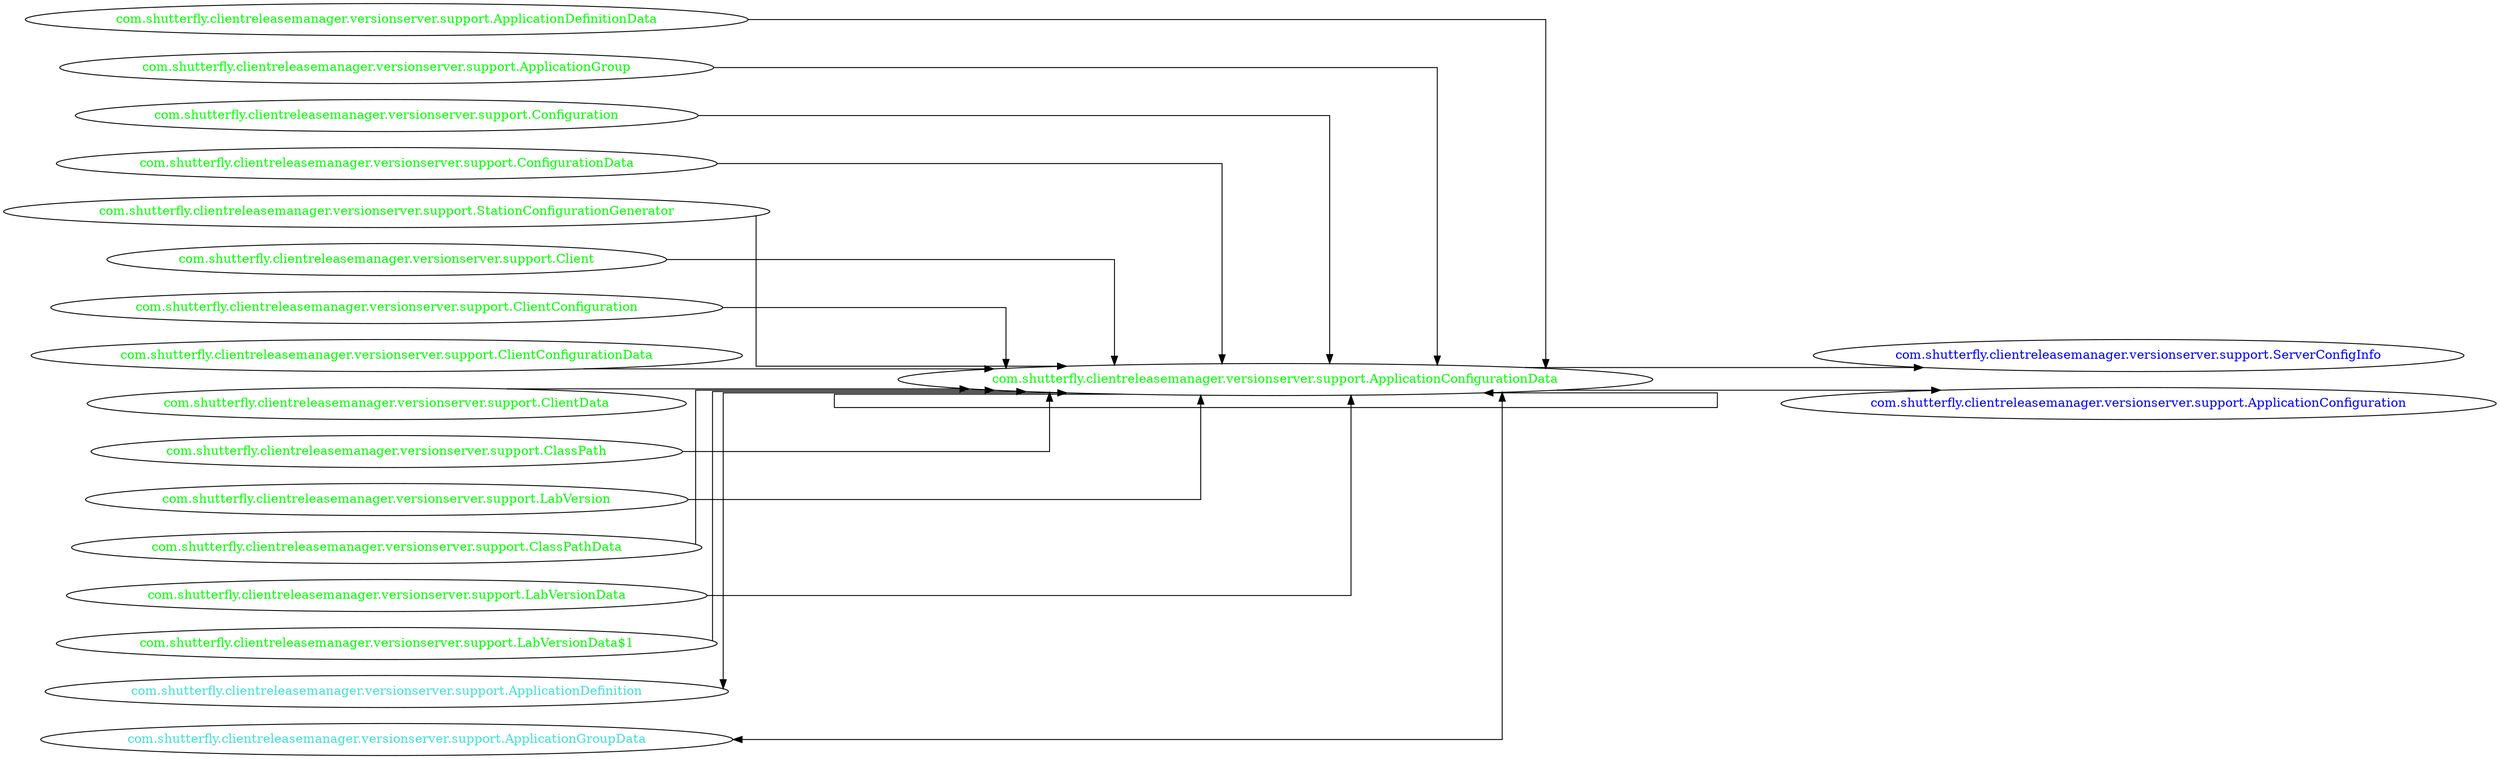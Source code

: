 digraph dependencyGraph {
 concentrate=true;
 ranksep="2.0";
 rankdir="LR"; 
 splines="ortho";
"com.shutterfly.clientreleasemanager.versionserver.support.ApplicationConfigurationData" [fontcolor="red"];
"com.shutterfly.clientreleasemanager.versionserver.support.ServerConfigInfo" [ fontcolor="blue" ];
"com.shutterfly.clientreleasemanager.versionserver.support.ApplicationConfigurationData"->"com.shutterfly.clientreleasemanager.versionserver.support.ServerConfigInfo";
"com.shutterfly.clientreleasemanager.versionserver.support.ApplicationConfiguration" [ fontcolor="blue" ];
"com.shutterfly.clientreleasemanager.versionserver.support.ApplicationConfigurationData"->"com.shutterfly.clientreleasemanager.versionserver.support.ApplicationConfiguration";
"com.shutterfly.clientreleasemanager.versionserver.support.ApplicationDefinitionData" [ fontcolor="green" ];
"com.shutterfly.clientreleasemanager.versionserver.support.ApplicationDefinitionData"->"com.shutterfly.clientreleasemanager.versionserver.support.ApplicationConfigurationData";
"com.shutterfly.clientreleasemanager.versionserver.support.ApplicationGroup" [ fontcolor="green" ];
"com.shutterfly.clientreleasemanager.versionserver.support.ApplicationGroup"->"com.shutterfly.clientreleasemanager.versionserver.support.ApplicationConfigurationData";
"com.shutterfly.clientreleasemanager.versionserver.support.ApplicationConfigurationData" [ fontcolor="green" ];
"com.shutterfly.clientreleasemanager.versionserver.support.ApplicationConfigurationData"->"com.shutterfly.clientreleasemanager.versionserver.support.ApplicationConfigurationData";
"com.shutterfly.clientreleasemanager.versionserver.support.Configuration" [ fontcolor="green" ];
"com.shutterfly.clientreleasemanager.versionserver.support.Configuration"->"com.shutterfly.clientreleasemanager.versionserver.support.ApplicationConfigurationData";
"com.shutterfly.clientreleasemanager.versionserver.support.ConfigurationData" [ fontcolor="green" ];
"com.shutterfly.clientreleasemanager.versionserver.support.ConfigurationData"->"com.shutterfly.clientreleasemanager.versionserver.support.ApplicationConfigurationData";
"com.shutterfly.clientreleasemanager.versionserver.support.StationConfigurationGenerator" [ fontcolor="green" ];
"com.shutterfly.clientreleasemanager.versionserver.support.StationConfigurationGenerator"->"com.shutterfly.clientreleasemanager.versionserver.support.ApplicationConfigurationData";
"com.shutterfly.clientreleasemanager.versionserver.support.Client" [ fontcolor="green" ];
"com.shutterfly.clientreleasemanager.versionserver.support.Client"->"com.shutterfly.clientreleasemanager.versionserver.support.ApplicationConfigurationData";
"com.shutterfly.clientreleasemanager.versionserver.support.ClientConfiguration" [ fontcolor="green" ];
"com.shutterfly.clientreleasemanager.versionserver.support.ClientConfiguration"->"com.shutterfly.clientreleasemanager.versionserver.support.ApplicationConfigurationData";
"com.shutterfly.clientreleasemanager.versionserver.support.ClientConfigurationData" [ fontcolor="green" ];
"com.shutterfly.clientreleasemanager.versionserver.support.ClientConfigurationData"->"com.shutterfly.clientreleasemanager.versionserver.support.ApplicationConfigurationData";
"com.shutterfly.clientreleasemanager.versionserver.support.ClientData" [ fontcolor="green" ];
"com.shutterfly.clientreleasemanager.versionserver.support.ClientData"->"com.shutterfly.clientreleasemanager.versionserver.support.ApplicationConfigurationData";
"com.shutterfly.clientreleasemanager.versionserver.support.ClassPath" [ fontcolor="green" ];
"com.shutterfly.clientreleasemanager.versionserver.support.ClassPath"->"com.shutterfly.clientreleasemanager.versionserver.support.ApplicationConfigurationData";
"com.shutterfly.clientreleasemanager.versionserver.support.LabVersion" [ fontcolor="green" ];
"com.shutterfly.clientreleasemanager.versionserver.support.LabVersion"->"com.shutterfly.clientreleasemanager.versionserver.support.ApplicationConfigurationData";
"com.shutterfly.clientreleasemanager.versionserver.support.ClassPathData" [ fontcolor="green" ];
"com.shutterfly.clientreleasemanager.versionserver.support.ClassPathData"->"com.shutterfly.clientreleasemanager.versionserver.support.ApplicationConfigurationData";
"com.shutterfly.clientreleasemanager.versionserver.support.LabVersionData" [ fontcolor="green" ];
"com.shutterfly.clientreleasemanager.versionserver.support.LabVersionData"->"com.shutterfly.clientreleasemanager.versionserver.support.ApplicationConfigurationData";
"com.shutterfly.clientreleasemanager.versionserver.support.LabVersionData$1" [ fontcolor="green" ];
"com.shutterfly.clientreleasemanager.versionserver.support.LabVersionData$1"->"com.shutterfly.clientreleasemanager.versionserver.support.ApplicationConfigurationData";
"com.shutterfly.clientreleasemanager.versionserver.support.ApplicationDefinition" [ fontcolor="turquoise" ];
"com.shutterfly.clientreleasemanager.versionserver.support.ApplicationDefinition"->"com.shutterfly.clientreleasemanager.versionserver.support.ApplicationConfigurationData" [dir=both];
"com.shutterfly.clientreleasemanager.versionserver.support.ApplicationGroupData" [ fontcolor="turquoise" ];
"com.shutterfly.clientreleasemanager.versionserver.support.ApplicationGroupData"->"com.shutterfly.clientreleasemanager.versionserver.support.ApplicationConfigurationData" [dir=both];
}